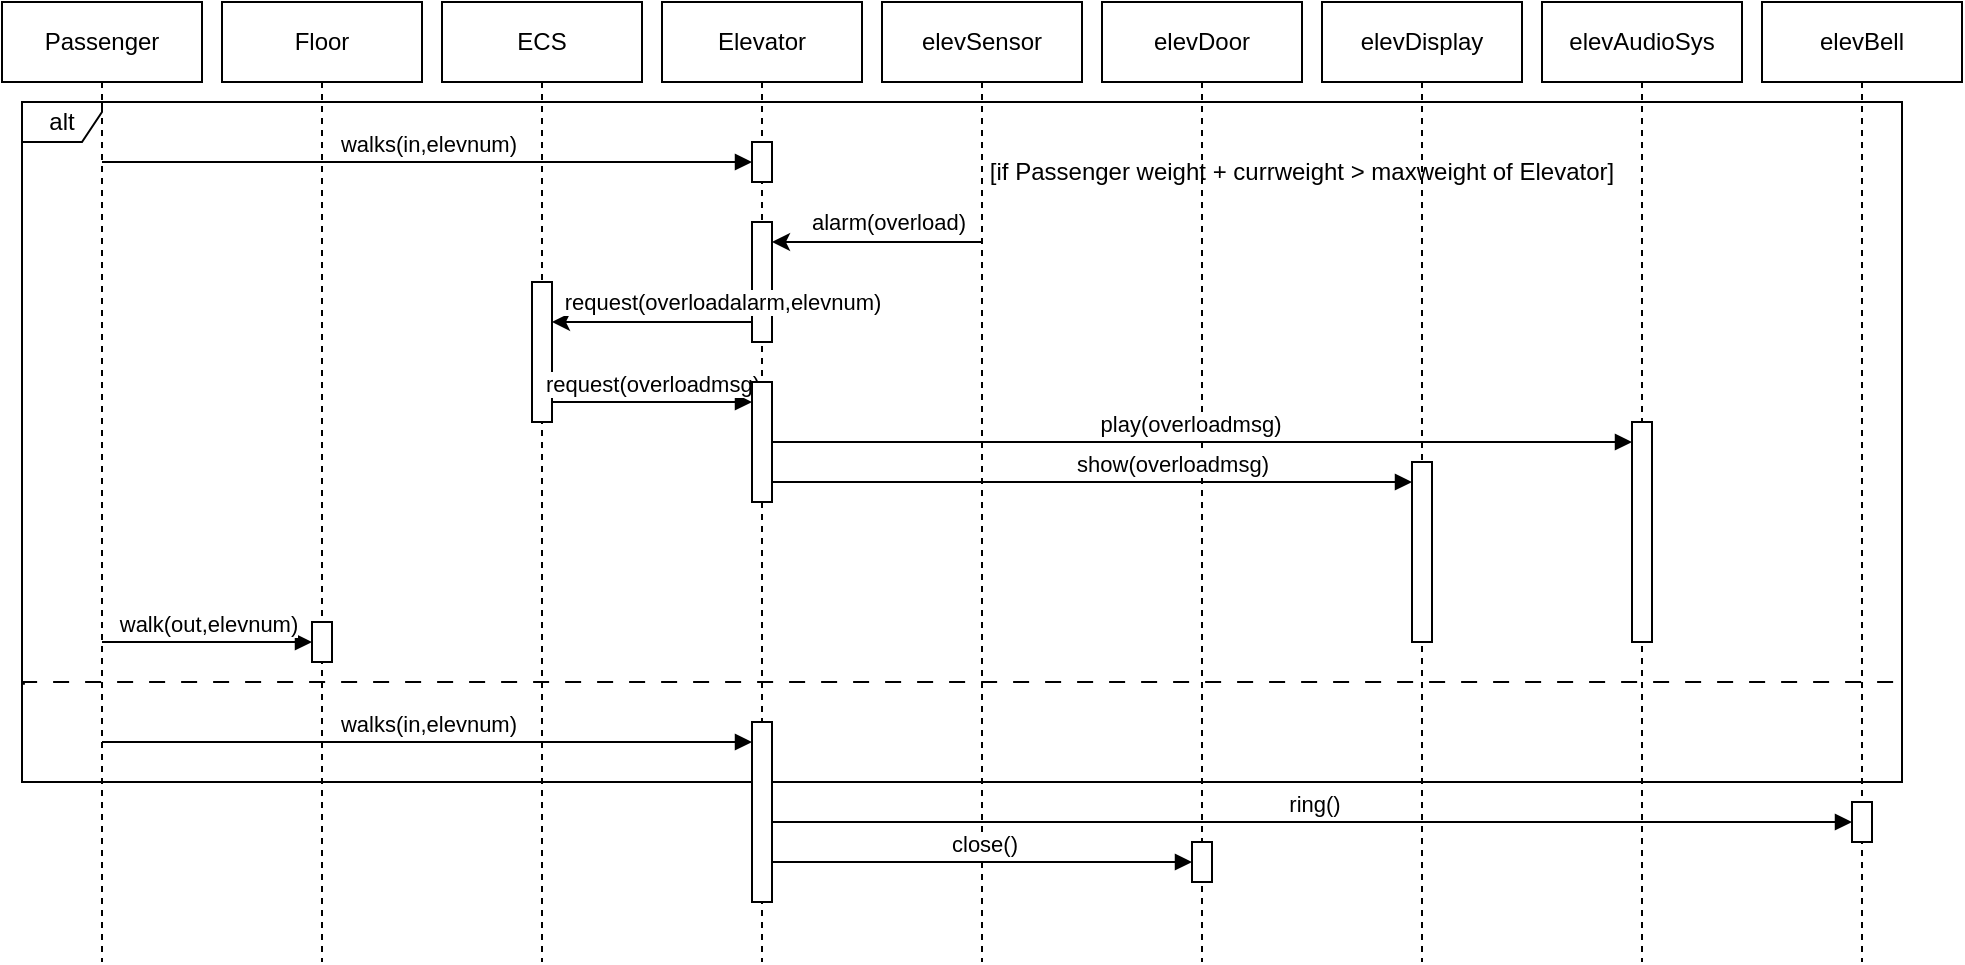 <mxfile version="20.8.11"><diagram name="Page-1" id="2YBvvXClWsGukQMizWep"><mxGraphModel dx="1256" dy="588" grid="1" gridSize="10" guides="1" tooltips="1" connect="1" arrows="1" fold="1" page="1" pageScale="1" pageWidth="850" pageHeight="1100" math="0" shadow="0"><root><mxCell id="0"/><mxCell id="1" parent="0"/><mxCell id="lF2b4DPr05zvPPHmbawa-30" value="alt" style="shape=umlFrame;whiteSpace=wrap;html=1;width=40;height=20;" vertex="1" parent="1"><mxGeometry x="50" y="90" width="940" height="340" as="geometry"/></mxCell><mxCell id="CmdaLNvHGXVSrbqYQe8A-28" value="elevAudioSys" style="shape=umlLifeline;perimeter=lifelinePerimeter;whiteSpace=wrap;html=1;container=0;dropTarget=0;collapsible=0;recursiveResize=0;outlineConnect=0;portConstraint=eastwest;newEdgeStyle={&quot;edgeStyle&quot;:&quot;elbowEdgeStyle&quot;,&quot;elbow&quot;:&quot;vertical&quot;,&quot;curved&quot;:0,&quot;rounded&quot;:0};" parent="1" vertex="1"><mxGeometry x="810" y="40" width="100" height="480" as="geometry"/></mxCell><mxCell id="fwBxa_RPbavBCtS1YGhY-17" value="Passenger" style="shape=umlLifeline;perimeter=lifelinePerimeter;whiteSpace=wrap;html=1;container=0;dropTarget=0;collapsible=0;recursiveResize=0;outlineConnect=0;portConstraint=eastwest;newEdgeStyle={&quot;edgeStyle&quot;:&quot;elbowEdgeStyle&quot;,&quot;elbow&quot;:&quot;vertical&quot;,&quot;curved&quot;:0,&quot;rounded&quot;:0};" parent="1" vertex="1"><mxGeometry x="40" y="40" width="100" height="480" as="geometry"/></mxCell><mxCell id="fwBxa_RPbavBCtS1YGhY-18" value="Floor" style="shape=umlLifeline;perimeter=lifelinePerimeter;whiteSpace=wrap;html=1;container=0;dropTarget=0;collapsible=0;recursiveResize=0;outlineConnect=0;portConstraint=eastwest;newEdgeStyle={&quot;edgeStyle&quot;:&quot;elbowEdgeStyle&quot;,&quot;elbow&quot;:&quot;vertical&quot;,&quot;curved&quot;:0,&quot;rounded&quot;:0};" parent="1" vertex="1"><mxGeometry x="150" y="40" width="100" height="480" as="geometry"/></mxCell><mxCell id="fwBxa_RPbavBCtS1YGhY-19" value="Elevator" style="shape=umlLifeline;perimeter=lifelinePerimeter;whiteSpace=wrap;html=1;container=0;dropTarget=0;collapsible=0;recursiveResize=0;outlineConnect=0;portConstraint=eastwest;newEdgeStyle={&quot;edgeStyle&quot;:&quot;elbowEdgeStyle&quot;,&quot;elbow&quot;:&quot;vertical&quot;,&quot;curved&quot;:0,&quot;rounded&quot;:0};" parent="1" vertex="1"><mxGeometry x="370" y="40" width="100" height="480" as="geometry"/></mxCell><mxCell id="fwBxa_RPbavBCtS1YGhY-20" value="elevDoor" style="shape=umlLifeline;perimeter=lifelinePerimeter;whiteSpace=wrap;html=1;container=0;dropTarget=0;collapsible=0;recursiveResize=0;outlineConnect=0;portConstraint=eastwest;newEdgeStyle={&quot;edgeStyle&quot;:&quot;elbowEdgeStyle&quot;,&quot;elbow&quot;:&quot;vertical&quot;,&quot;curved&quot;:0,&quot;rounded&quot;:0};" parent="1" vertex="1"><mxGeometry x="590" y="40" width="100" height="480" as="geometry"/></mxCell><mxCell id="CmdaLNvHGXVSrbqYQe8A-1" value="elevDisplay" style="shape=umlLifeline;perimeter=lifelinePerimeter;whiteSpace=wrap;html=1;container=0;dropTarget=0;collapsible=0;recursiveResize=0;outlineConnect=0;portConstraint=eastwest;newEdgeStyle={&quot;edgeStyle&quot;:&quot;elbowEdgeStyle&quot;,&quot;elbow&quot;:&quot;vertical&quot;,&quot;curved&quot;:0,&quot;rounded&quot;:0};" parent="1" vertex="1"><mxGeometry x="700" y="40" width="100" height="480" as="geometry"/></mxCell><mxCell id="NagWKZd7Tud9SLz38Y8A-4" value="ECS" style="shape=umlLifeline;perimeter=lifelinePerimeter;whiteSpace=wrap;html=1;container=0;dropTarget=0;collapsible=0;recursiveResize=0;outlineConnect=0;portConstraint=eastwest;newEdgeStyle={&quot;edgeStyle&quot;:&quot;elbowEdgeStyle&quot;,&quot;elbow&quot;:&quot;vertical&quot;,&quot;curved&quot;:0,&quot;rounded&quot;:0};" parent="1" vertex="1"><mxGeometry x="260" y="40" width="100" height="480" as="geometry"/></mxCell><mxCell id="NagWKZd7Tud9SLz38Y8A-12" value="elevSensor" style="shape=umlLifeline;perimeter=lifelinePerimeter;whiteSpace=wrap;html=1;container=0;dropTarget=0;collapsible=0;recursiveResize=0;outlineConnect=0;portConstraint=eastwest;newEdgeStyle={&quot;edgeStyle&quot;:&quot;elbowEdgeStyle&quot;,&quot;elbow&quot;:&quot;vertical&quot;,&quot;curved&quot;:0,&quot;rounded&quot;:0};" parent="1" vertex="1"><mxGeometry x="480" y="40" width="100" height="480" as="geometry"/></mxCell><mxCell id="lF2b4DPr05zvPPHmbawa-1" value="walks(in,elevnum)" style="html=1;verticalAlign=bottom;endArrow=block;edgeStyle=elbowEdgeStyle;elbow=vertical;curved=0;rounded=0;" edge="1" parent="1" target="lF2b4DPr05zvPPHmbawa-3"><mxGeometry x="0.002" relative="1" as="geometry"><mxPoint x="90" y="120" as="sourcePoint"/><Array as="points"><mxPoint x="300" y="120"/><mxPoint x="170.5" y="150.0"/><mxPoint x="170.5" y="140.0"/><mxPoint x="160.5" y="170.0"/><mxPoint x="130.5" y="140.0"/><mxPoint x="150.5" y="120.0"/><mxPoint x="100.5" y="100.0"/><mxPoint x="80.5" y="80.0"/><mxPoint x="60.5" y="70.0"/><mxPoint x="80.5" y="90.0"/></Array><mxPoint x="410" y="120" as="targetPoint"/><mxPoint as="offset"/></mxGeometry></mxCell><mxCell id="lF2b4DPr05zvPPHmbawa-3" value="" style="html=1;points=[];perimeter=orthogonalPerimeter;outlineConnect=0;targetShapes=umlLifeline;portConstraint=eastwest;newEdgeStyle={&quot;edgeStyle&quot;:&quot;elbowEdgeStyle&quot;,&quot;elbow&quot;:&quot;vertical&quot;,&quot;curved&quot;:0,&quot;rounded&quot;:0};" vertex="1" parent="1"><mxGeometry x="415" y="110" width="10" height="20" as="geometry"/></mxCell><mxCell id="lF2b4DPr05zvPPHmbawa-5" value="" style="endArrow=classic;html=1;rounded=0;strokeColor=default;endFill=1;edgeStyle=elbowEdgeStyle;elbow=vertical;" edge="1" parent="1" target="lF2b4DPr05zvPPHmbawa-7"><mxGeometry width="50" height="50" relative="1" as="geometry"><mxPoint x="530" y="160" as="sourcePoint"/><mxPoint x="430" y="160" as="targetPoint"/><Array as="points"><mxPoint x="480.5" y="160.0"/></Array></mxGeometry></mxCell><mxCell id="lF2b4DPr05zvPPHmbawa-6" value="alarm(overload)" style="edgeLabel;html=1;align=center;verticalAlign=middle;resizable=0;points=[];" vertex="1" connectable="0" parent="lF2b4DPr05zvPPHmbawa-5"><mxGeometry x="-0.104" y="-2" relative="1" as="geometry"><mxPoint y="-8" as="offset"/></mxGeometry></mxCell><mxCell id="lF2b4DPr05zvPPHmbawa-7" value="" style="html=1;points=[];perimeter=orthogonalPerimeter;outlineConnect=0;targetShapes=umlLifeline;portConstraint=eastwest;newEdgeStyle={&quot;edgeStyle&quot;:&quot;elbowEdgeStyle&quot;,&quot;elbow&quot;:&quot;vertical&quot;,&quot;curved&quot;:0,&quot;rounded&quot;:0};" vertex="1" parent="1"><mxGeometry x="415" y="150" width="10" height="60" as="geometry"/></mxCell><mxCell id="lF2b4DPr05zvPPHmbawa-12" value="" style="html=1;points=[];perimeter=orthogonalPerimeter;outlineConnect=0;targetShapes=umlLifeline;portConstraint=eastwest;newEdgeStyle={&quot;edgeStyle&quot;:&quot;elbowEdgeStyle&quot;,&quot;elbow&quot;:&quot;vertical&quot;,&quot;curved&quot;:0,&quot;rounded&quot;:0};" vertex="1" parent="1"><mxGeometry x="305" y="180" width="10" height="70" as="geometry"/></mxCell><mxCell id="lF2b4DPr05zvPPHmbawa-10" value="" style="endArrow=classic;html=1;rounded=0;strokeColor=default;endFill=1;edgeStyle=elbowEdgeStyle;elbow=vertical;" edge="1" parent="1"><mxGeometry width="50" height="50" relative="1" as="geometry"><mxPoint x="415" y="200" as="sourcePoint"/><mxPoint x="315" y="200" as="targetPoint"/><Array as="points"><mxPoint x="380" y="200"/></Array></mxGeometry></mxCell><mxCell id="lF2b4DPr05zvPPHmbawa-11" value="request(overloadalarm,elevnum)" style="edgeLabel;html=1;align=center;verticalAlign=middle;resizable=0;points=[];" vertex="1" connectable="0" parent="lF2b4DPr05zvPPHmbawa-10"><mxGeometry x="-0.104" y="-2" relative="1" as="geometry"><mxPoint x="30" y="-8" as="offset"/></mxGeometry></mxCell><mxCell id="lF2b4DPr05zvPPHmbawa-13" value="request(overloadmsg)" style="html=1;verticalAlign=bottom;endArrow=block;edgeStyle=elbowEdgeStyle;elbow=vertical;curved=0;rounded=0;" edge="1" parent="1" source="lF2b4DPr05zvPPHmbawa-12" target="lF2b4DPr05zvPPHmbawa-14"><mxGeometry relative="1" as="geometry"><mxPoint x="320" y="240" as="sourcePoint"/><Array as="points"><mxPoint x="360" y="240"/><mxPoint x="420" y="240"/><mxPoint x="400" y="230"/><mxPoint x="420" y="250"/></Array><mxPoint x="415" y="240" as="targetPoint"/></mxGeometry></mxCell><mxCell id="lF2b4DPr05zvPPHmbawa-14" value="" style="html=1;points=[];perimeter=orthogonalPerimeter;outlineConnect=0;targetShapes=umlLifeline;portConstraint=eastwest;newEdgeStyle={&quot;edgeStyle&quot;:&quot;elbowEdgeStyle&quot;,&quot;elbow&quot;:&quot;vertical&quot;,&quot;curved&quot;:0,&quot;rounded&quot;:0};" vertex="1" parent="1"><mxGeometry x="415" y="230" width="10" height="60" as="geometry"/></mxCell><mxCell id="lF2b4DPr05zvPPHmbawa-15" value="play(overloadmsg)" style="html=1;verticalAlign=bottom;endArrow=block;edgeStyle=elbowEdgeStyle;elbow=vertical;curved=0;rounded=0;startArrow=none;" edge="1" parent="1" target="lF2b4DPr05zvPPHmbawa-17" source="lF2b4DPr05zvPPHmbawa-14"><mxGeometry x="-0.027" relative="1" as="geometry"><mxPoint x="430" y="260.0" as="sourcePoint"/><Array as="points"><mxPoint x="420" y="260"/><mxPoint x="345.5" y="240"/><mxPoint x="405.5" y="230"/><mxPoint x="385.5" y="220"/><mxPoint x="405.5" y="240"/></Array><mxPoint x="965" y="260" as="targetPoint"/><mxPoint as="offset"/></mxGeometry></mxCell><mxCell id="lF2b4DPr05zvPPHmbawa-16" value="show(overloadmsg)" style="html=1;verticalAlign=bottom;endArrow=block;edgeStyle=elbowEdgeStyle;elbow=vertical;curved=0;rounded=0;" edge="1" parent="1" target="lF2b4DPr05zvPPHmbawa-18" source="lF2b4DPr05zvPPHmbawa-14"><mxGeometry x="0.251" relative="1" as="geometry"><mxPoint x="430" y="280.0" as="sourcePoint"/><Array as="points"><mxPoint x="460" y="280"/><mxPoint x="420" y="280"/><mxPoint x="345.5" y="260"/><mxPoint x="405.5" y="250"/><mxPoint x="385.5" y="240"/><mxPoint x="405.5" y="260"/></Array><mxPoint x="855" y="280" as="targetPoint"/><mxPoint as="offset"/></mxGeometry></mxCell><mxCell id="lF2b4DPr05zvPPHmbawa-17" value="" style="html=1;points=[];perimeter=orthogonalPerimeter;outlineConnect=0;targetShapes=umlLifeline;portConstraint=eastwest;newEdgeStyle={&quot;edgeStyle&quot;:&quot;elbowEdgeStyle&quot;,&quot;elbow&quot;:&quot;vertical&quot;,&quot;curved&quot;:0,&quot;rounded&quot;:0};" vertex="1" parent="1"><mxGeometry x="855" y="250" width="10" height="110" as="geometry"/></mxCell><mxCell id="lF2b4DPr05zvPPHmbawa-18" value="" style="html=1;points=[];perimeter=orthogonalPerimeter;outlineConnect=0;targetShapes=umlLifeline;portConstraint=eastwest;newEdgeStyle={&quot;edgeStyle&quot;:&quot;elbowEdgeStyle&quot;,&quot;elbow&quot;:&quot;vertical&quot;,&quot;curved&quot;:0,&quot;rounded&quot;:0};" vertex="1" parent="1"><mxGeometry x="745" y="270" width="10" height="90" as="geometry"/></mxCell><mxCell id="lF2b4DPr05zvPPHmbawa-19" value="walk(out,elevnum)" style="html=1;verticalAlign=bottom;endArrow=block;edgeStyle=elbowEdgeStyle;elbow=vertical;curved=0;rounded=0;" edge="1" parent="1" target="lF2b4DPr05zvPPHmbawa-20"><mxGeometry x="0.002" relative="1" as="geometry"><mxPoint x="90" y="360" as="sourcePoint"/><Array as="points"><mxPoint x="150" y="360"/><mxPoint x="150" y="320"/><mxPoint x="170.5" y="340.0"/><mxPoint x="160.5" y="370.0"/><mxPoint x="130.5" y="340.0"/><mxPoint x="150.5" y="320.0"/><mxPoint x="100.5" y="300.0"/><mxPoint x="80.5" y="280.0"/><mxPoint x="60.5" y="270.0"/><mxPoint x="80.5" y="290.0"/></Array><mxPoint x="410" y="320" as="targetPoint"/><mxPoint as="offset"/></mxGeometry></mxCell><mxCell id="lF2b4DPr05zvPPHmbawa-20" value="" style="html=1;points=[];perimeter=orthogonalPerimeter;outlineConnect=0;targetShapes=umlLifeline;portConstraint=eastwest;newEdgeStyle={&quot;edgeStyle&quot;:&quot;elbowEdgeStyle&quot;,&quot;elbow&quot;:&quot;vertical&quot;,&quot;curved&quot;:0,&quot;rounded&quot;:0};" vertex="1" parent="1"><mxGeometry x="195" y="350" width="10" height="20" as="geometry"/></mxCell><mxCell id="lF2b4DPr05zvPPHmbawa-22" value="walks(in,elevnum)" style="html=1;verticalAlign=bottom;endArrow=block;edgeStyle=elbowEdgeStyle;elbow=vertical;curved=0;rounded=0;" edge="1" parent="1" target="lF2b4DPr05zvPPHmbawa-23"><mxGeometry x="0.002" relative="1" as="geometry"><mxPoint x="90" y="410" as="sourcePoint"/><Array as="points"><mxPoint x="350" y="410"/><mxPoint x="300" y="420"/><mxPoint x="170.5" y="450.0"/><mxPoint x="170.5" y="440.0"/><mxPoint x="160.5" y="470.0"/><mxPoint x="130.5" y="440.0"/><mxPoint x="150.5" y="420.0"/><mxPoint x="100.5" y="400.0"/><mxPoint x="80.5" y="380.0"/><mxPoint x="60.5" y="370.0"/><mxPoint x="80.5" y="390.0"/></Array><mxPoint x="410" y="420" as="targetPoint"/><mxPoint as="offset"/></mxGeometry></mxCell><mxCell id="lF2b4DPr05zvPPHmbawa-23" value="" style="html=1;points=[];perimeter=orthogonalPerimeter;outlineConnect=0;targetShapes=umlLifeline;portConstraint=eastwest;newEdgeStyle={&quot;edgeStyle&quot;:&quot;elbowEdgeStyle&quot;,&quot;elbow&quot;:&quot;vertical&quot;,&quot;curved&quot;:0,&quot;rounded&quot;:0};" vertex="1" parent="1"><mxGeometry x="415" y="400" width="10" height="90" as="geometry"/></mxCell><mxCell id="lF2b4DPr05zvPPHmbawa-25" value="ring()" style="html=1;verticalAlign=bottom;endArrow=block;edgeStyle=elbowEdgeStyle;elbow=vertical;curved=0;rounded=0;" edge="1" parent="1" source="lF2b4DPr05zvPPHmbawa-23" target="lF2b4DPr05zvPPHmbawa-27"><mxGeometry x="0.002" relative="1" as="geometry"><mxPoint x="420" y="450.0" as="sourcePoint"/><Array as="points"><mxPoint x="440" y="450"/><mxPoint x="500.5" y="470.0"/><mxPoint x="490.5" y="500.0"/><mxPoint x="460.5" y="470.0"/><mxPoint x="480.5" y="450.0"/><mxPoint x="430.5" y="430.0"/><mxPoint x="410.5" y="410.0"/><mxPoint x="390.5" y="400.0"/><mxPoint x="410.5" y="420.0"/></Array><mxPoint x="930" y="450" as="targetPoint"/><mxPoint as="offset"/></mxGeometry></mxCell><mxCell id="lF2b4DPr05zvPPHmbawa-26" value="elevBell" style="shape=umlLifeline;perimeter=lifelinePerimeter;whiteSpace=wrap;html=1;container=0;dropTarget=0;collapsible=0;recursiveResize=0;outlineConnect=0;portConstraint=eastwest;newEdgeStyle={&quot;edgeStyle&quot;:&quot;elbowEdgeStyle&quot;,&quot;elbow&quot;:&quot;vertical&quot;,&quot;curved&quot;:0,&quot;rounded&quot;:0};" vertex="1" parent="1"><mxGeometry x="920" y="40" width="100" height="480" as="geometry"/></mxCell><mxCell id="lF2b4DPr05zvPPHmbawa-27" value="" style="html=1;points=[];perimeter=orthogonalPerimeter;outlineConnect=0;targetShapes=umlLifeline;portConstraint=eastwest;newEdgeStyle={&quot;edgeStyle&quot;:&quot;elbowEdgeStyle&quot;,&quot;elbow&quot;:&quot;vertical&quot;,&quot;curved&quot;:0,&quot;rounded&quot;:0};" vertex="1" parent="1"><mxGeometry x="965" y="440" width="10" height="20" as="geometry"/></mxCell><mxCell id="lF2b4DPr05zvPPHmbawa-28" value="close()" style="html=1;verticalAlign=bottom;endArrow=block;edgeStyle=elbowEdgeStyle;elbow=vertical;curved=0;rounded=0;" edge="1" parent="1" source="lF2b4DPr05zvPPHmbawa-23" target="lF2b4DPr05zvPPHmbawa-29"><mxGeometry x="0.003" relative="1" as="geometry"><mxPoint x="435.0" y="470.0" as="sourcePoint"/><Array as="points"><mxPoint x="450" y="470"/><mxPoint x="510.5" y="490.0"/><mxPoint x="500.5" y="520"/><mxPoint x="470.5" y="490.0"/><mxPoint x="490.5" y="470.0"/><mxPoint x="440.5" y="450.0"/><mxPoint x="420.5" y="430.0"/><mxPoint x="400.5" y="420.0"/><mxPoint x="420.5" y="440.0"/></Array><mxPoint x="610" y="470" as="targetPoint"/><mxPoint as="offset"/></mxGeometry></mxCell><mxCell id="lF2b4DPr05zvPPHmbawa-29" value="" style="html=1;points=[];perimeter=orthogonalPerimeter;outlineConnect=0;targetShapes=umlLifeline;portConstraint=eastwest;newEdgeStyle={&quot;edgeStyle&quot;:&quot;elbowEdgeStyle&quot;,&quot;elbow&quot;:&quot;vertical&quot;,&quot;curved&quot;:0,&quot;rounded&quot;:0};" vertex="1" parent="1"><mxGeometry x="635" y="460" width="10" height="20" as="geometry"/></mxCell><mxCell id="lF2b4DPr05zvPPHmbawa-31" value="" style="html=1;verticalAlign=bottom;endArrow=none;edgeStyle=elbowEdgeStyle;elbow=vertical;curved=0;rounded=0;exitX=0.001;exitY=0.857;exitDx=0;exitDy=0;exitPerimeter=0;dashed=1;dashPattern=8 8;endFill=0;" edge="1" parent="1" source="lF2b4DPr05zvPPHmbawa-30"><mxGeometry relative="1" as="geometry"><mxPoint x="70" y="230" as="sourcePoint"/><Array as="points"><mxPoint x="510" y="380"/><mxPoint x="155" y="220"/><mxPoint x="135" y="210"/><mxPoint x="155" y="230"/></Array><mxPoint x="990" y="380" as="targetPoint"/></mxGeometry></mxCell><mxCell id="lF2b4DPr05zvPPHmbawa-32" value="[if Passenger weight + currweight &amp;gt; maxweight of Elevator]" style="text;html=1;strokeColor=none;fillColor=none;align=center;verticalAlign=middle;whiteSpace=wrap;rounded=0;" vertex="1" parent="1"><mxGeometry x="500" y="110" width="380" height="30" as="geometry"/></mxCell></root></mxGraphModel></diagram></mxfile>